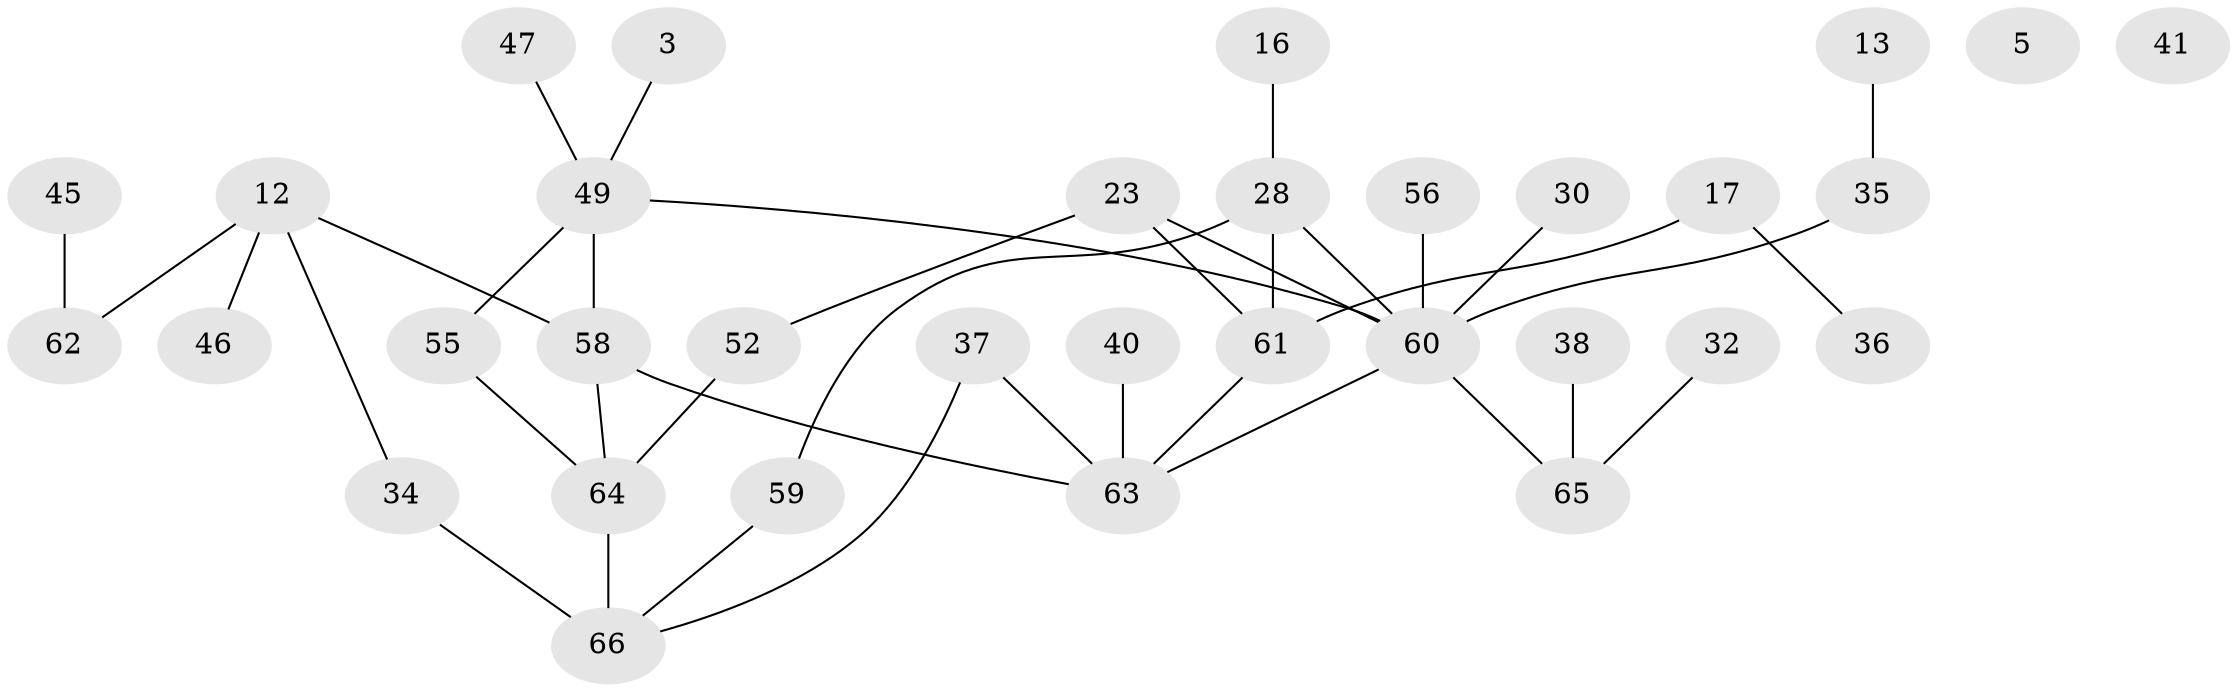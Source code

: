 // original degree distribution, {2: 0.3181818181818182, 3: 0.24242424242424243, 1: 0.22727272727272727, 0: 0.030303030303030304, 4: 0.13636363636363635, 5: 0.045454545454545456}
// Generated by graph-tools (version 1.1) at 2025/39/03/09/25 04:39:37]
// undirected, 33 vertices, 38 edges
graph export_dot {
graph [start="1"]
  node [color=gray90,style=filled];
  3;
  5;
  12;
  13;
  16;
  17;
  23 [super="+11"];
  28;
  30;
  32;
  34;
  35;
  36;
  37;
  38;
  40;
  41;
  45;
  46;
  47;
  49 [super="+6+8+48"];
  52;
  55 [super="+9+15"];
  56 [super="+33+42"];
  58 [super="+10"];
  59 [super="+29"];
  60 [super="+27+54+39+57+44"];
  61 [super="+50"];
  62;
  63 [super="+43"];
  64 [super="+7"];
  65 [super="+14+21+31"];
  66 [super="+25"];
  3 -- 49;
  12 -- 34;
  12 -- 46;
  12 -- 62;
  12 -- 58;
  13 -- 35;
  16 -- 28;
  17 -- 36;
  17 -- 61;
  23 -- 52;
  23 -- 61 [weight=2];
  23 -- 60 [weight=2];
  28 -- 59;
  28 -- 61 [weight=2];
  28 -- 60;
  30 -- 60;
  32 -- 65;
  34 -- 66;
  35 -- 60;
  37 -- 63;
  37 -- 66;
  38 -- 65;
  40 -- 63;
  45 -- 62;
  47 -- 49;
  49 -- 58 [weight=2];
  49 -- 55;
  49 -- 60 [weight=2];
  52 -- 64;
  55 -- 64;
  56 -- 60 [weight=2];
  58 -- 64;
  58 -- 63;
  59 -- 66;
  60 -- 65;
  60 -- 63;
  61 -- 63;
  64 -- 66 [weight=2];
}
